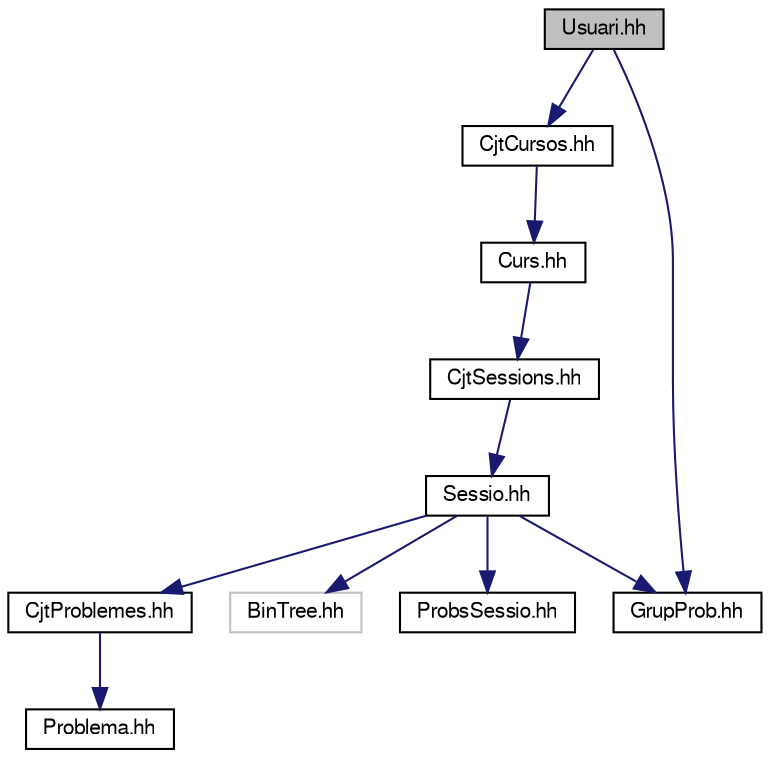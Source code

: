 digraph "Usuari.hh"
{
 // LATEX_PDF_SIZE
  edge [fontname="FreeSans",fontsize="10",labelfontname="FreeSans",labelfontsize="10"];
  node [fontname="FreeSans",fontsize="10",shape=record];
  Node1 [label="Usuari.hh",height=0.2,width=0.4,color="black", fillcolor="grey75", style="filled", fontcolor="black",tooltip="Especificació de la classe Usuari."];
  Node1 -> Node2 [color="midnightblue",fontsize="10",style="solid",fontname="FreeSans"];
  Node2 [label="CjtCursos.hh",height=0.2,width=0.4,color="black", fillcolor="white", style="filled",URL="$_cjt_cursos_8hh.html",tooltip="Especificació de la clase CjtCursos."];
  Node2 -> Node3 [color="midnightblue",fontsize="10",style="solid",fontname="FreeSans"];
  Node3 [label="Curs.hh",height=0.2,width=0.4,color="black", fillcolor="white", style="filled",URL="$_curs_8hh.html",tooltip="Especificació de la clase Curs."];
  Node3 -> Node4 [color="midnightblue",fontsize="10",style="solid",fontname="FreeSans"];
  Node4 [label="CjtSessions.hh",height=0.2,width=0.4,color="black", fillcolor="white", style="filled",URL="$_cjt_sessions_8hh.html",tooltip="Especificació de la classe CjtSessions."];
  Node4 -> Node5 [color="midnightblue",fontsize="10",style="solid",fontname="FreeSans"];
  Node5 [label="Sessio.hh",height=0.2,width=0.4,color="black", fillcolor="white", style="filled",URL="$_sessio_8hh.html",tooltip="Especificació de la classe Sessio."];
  Node5 -> Node6 [color="midnightblue",fontsize="10",style="solid",fontname="FreeSans"];
  Node6 [label="CjtProblemes.hh",height=0.2,width=0.4,color="black", fillcolor="white", style="filled",URL="$_cjt_problemes_8hh.html",tooltip="Especificació de la clase CjtProblemes."];
  Node6 -> Node7 [color="midnightblue",fontsize="10",style="solid",fontname="FreeSans"];
  Node7 [label="Problema.hh",height=0.2,width=0.4,color="black", fillcolor="white", style="filled",URL="$_problema_8hh.html",tooltip="Especificació de la classe Problema."];
  Node5 -> Node8 [color="midnightblue",fontsize="10",style="solid",fontname="FreeSans"];
  Node8 [label="GrupProb.hh",height=0.2,width=0.4,color="black", fillcolor="white", style="filled",URL="$_grup_prob_8hh.html",tooltip="Especificació de la classe GrupProb."];
  Node5 -> Node9 [color="midnightblue",fontsize="10",style="solid",fontname="FreeSans"];
  Node9 [label="BinTree.hh",height=0.2,width=0.4,color="grey75", fillcolor="white", style="filled",tooltip=" "];
  Node5 -> Node10 [color="midnightblue",fontsize="10",style="solid",fontname="FreeSans"];
  Node10 [label="ProbsSessio.hh",height=0.2,width=0.4,color="black", fillcolor="white", style="filled",URL="$_probs_sessio_8hh.html",tooltip="Especificació de la classe ProbsSessio."];
  Node1 -> Node8 [color="midnightblue",fontsize="10",style="solid",fontname="FreeSans"];
}
